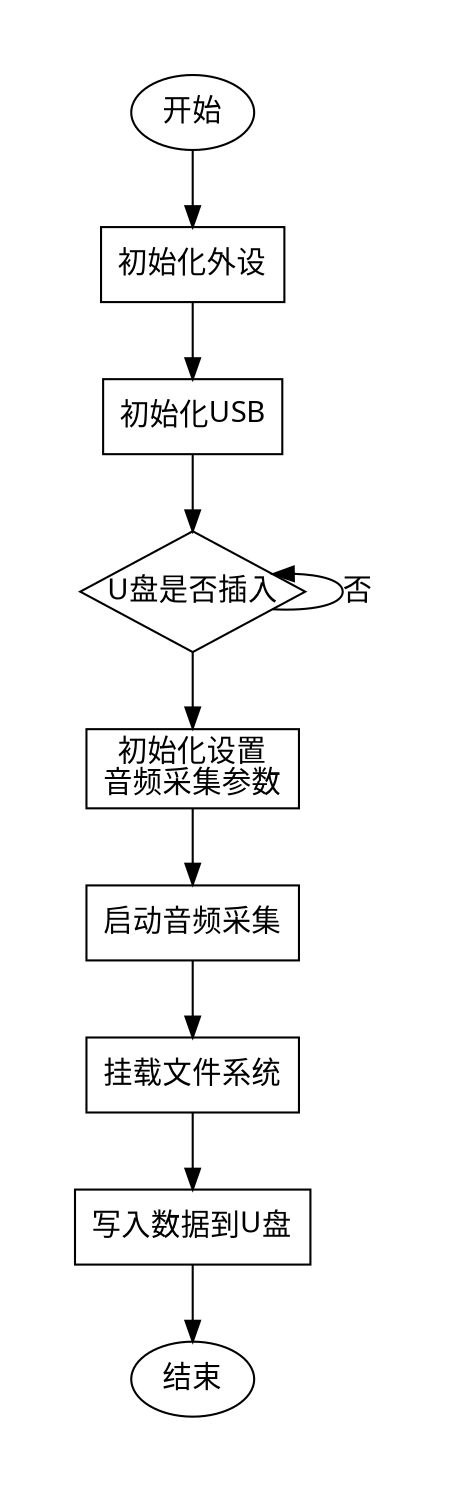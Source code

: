 
digraph AudioSampling {
  graph [fontname = "微软雅黑"];
  node [fontname = "微软雅黑",pad="0.5"];
  edge [fontname = "微软雅黑"];
  pad="0.5"

  start
  node[shape="box"]
  start -> init_basic -> init_usb ->check_usb_status
  check_usb_status -> check_usb_status [label="否",dir="back"]
  check_usb_status -> init_audio -> start_audio ->init_fs -> write_file
  write_file -> stop 

  start [label="开始",labelloc=c]
  init_basic [label="初始化外设"]
  init_usb [label="初始化USB"]
  check_usb_status [shape="diamond", label="U盘是否插入",fixedsize="true", width="1.5", height=".8"]
  init_audio [label="初始化设置\n音频采集参数"]
  start_audio [label="启动音频采集"]
  init_fs [label="挂载文件系统"]
  write_file [label="写入数据到U盘"]
  stop [shape="oval", label="结束"]
}
